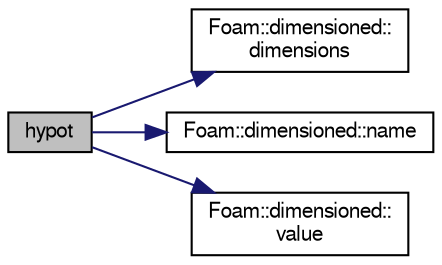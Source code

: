 digraph "hypot"
{
  bgcolor="transparent";
  edge [fontname="FreeSans",fontsize="10",labelfontname="FreeSans",labelfontsize="10"];
  node [fontname="FreeSans",fontsize="10",shape=record];
  rankdir="LR";
  Node35597 [label="hypot",height=0.2,width=0.4,color="black", fillcolor="grey75", style="filled", fontcolor="black"];
  Node35597 -> Node35598 [color="midnightblue",fontsize="10",style="solid",fontname="FreeSans"];
  Node35598 [label="Foam::dimensioned::\ldimensions",height=0.2,width=0.4,color="black",URL="$a26366.html#a512673c2674ca2d38885f1bb5f6994fb",tooltip="Return const reference to dimensions. "];
  Node35597 -> Node35599 [color="midnightblue",fontsize="10",style="solid",fontname="FreeSans"];
  Node35599 [label="Foam::dimensioned::name",height=0.2,width=0.4,color="black",URL="$a26366.html#ade4113569ef0db70665fded275a5e38e",tooltip="Return const reference to name. "];
  Node35597 -> Node35600 [color="midnightblue",fontsize="10",style="solid",fontname="FreeSans"];
  Node35600 [label="Foam::dimensioned::\lvalue",height=0.2,width=0.4,color="black",URL="$a26366.html#a7948200a26c85fc3a83ffa510a91d668",tooltip="Return const reference to value. "];
}
